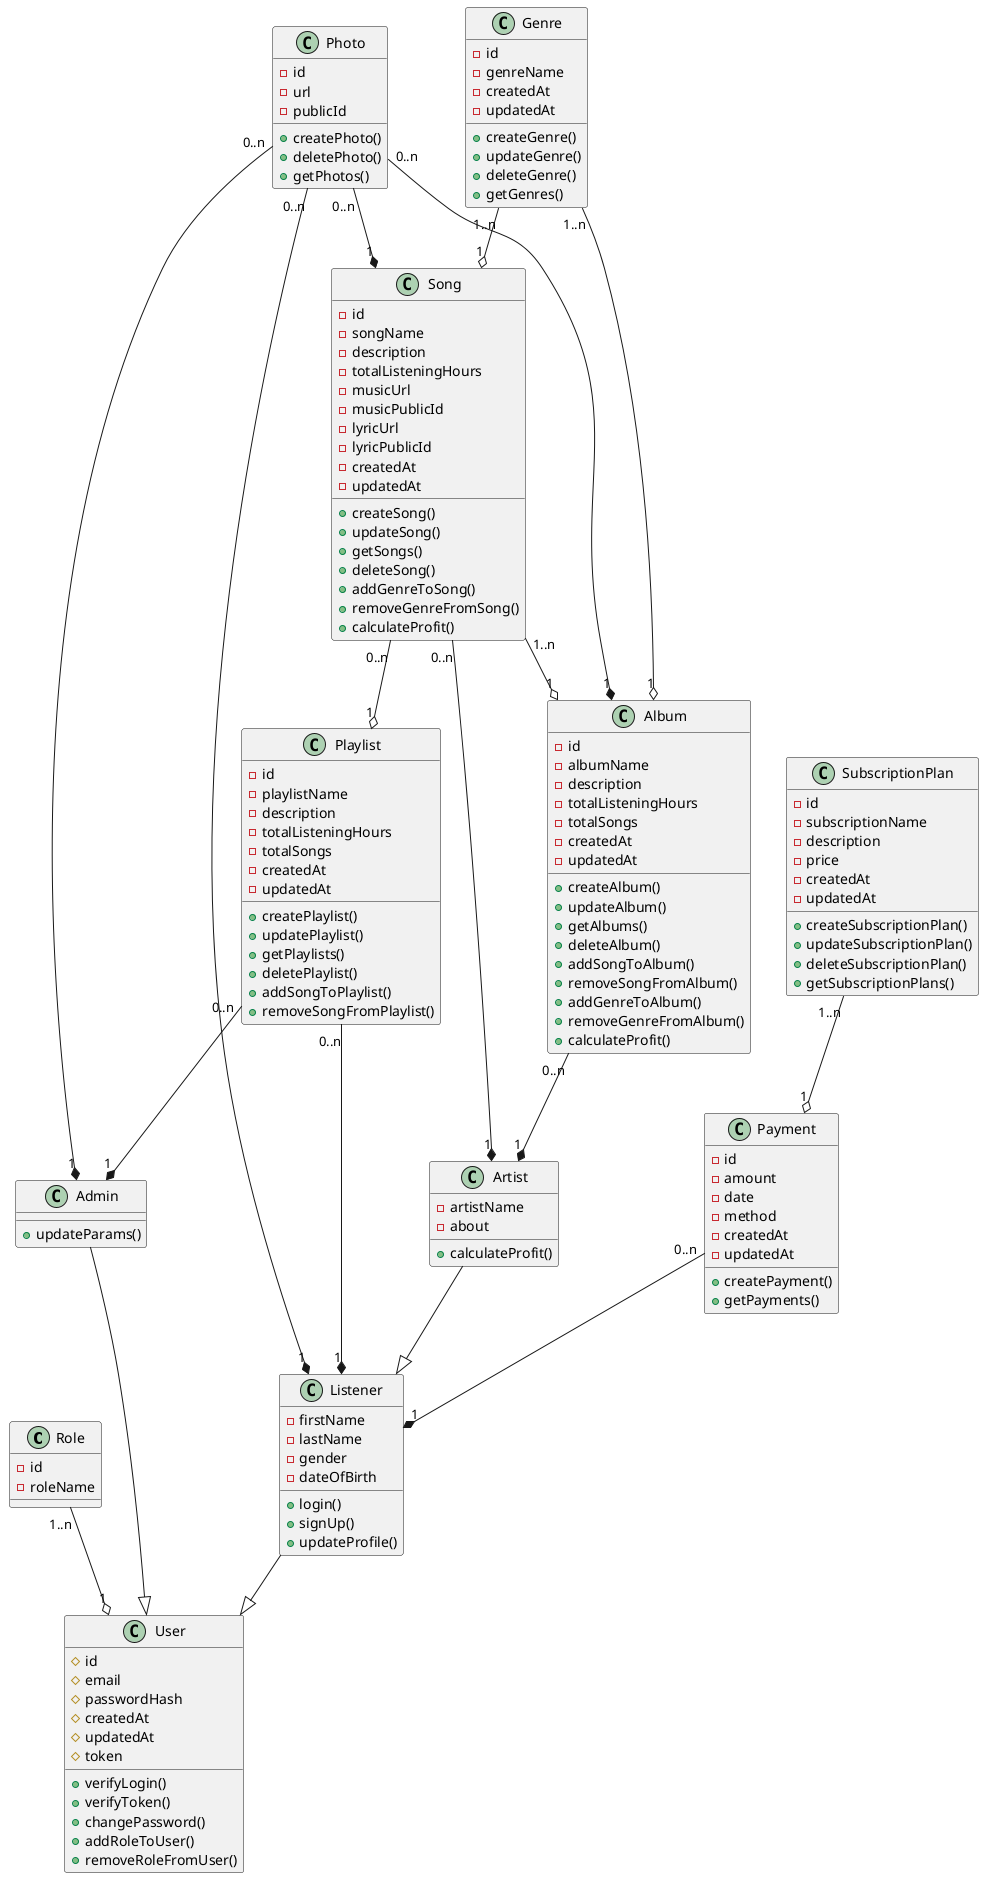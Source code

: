 @startuml 
class Role {
    -id
    -roleName
}

class User {
    #id
    #email
    #passwordHash
    #createdAt
    #updatedAt
    #token
    +verifyLogin()
    +verifyToken()
    +changePassword()
    +addRoleToUser()
    +removeRoleFromUser()
}

class Listener {
    -firstName 
    -lastName 
    -gender 
    -dateOfBirth
    +login()
    +signUp()
    +updateProfile()
}

class Artist {
    -artistName 
    -about 
    +calculateProfit()
}

class Admin {
    +updateParams()
}

class Photo {
    -id 
    -url 
    -publicId
    +createPhoto()
    +deletePhoto()
    +getPhotos()
}

class Genre {
    -id 
    -genreName 
    -createdAt 
    -updatedAt 
    +createGenre()
    +updateGenre()
    +deleteGenre()
    +getGenres()
}

class Song {
    -id
    -songName 
    -description
    -totalListeningHours
    -musicUrl
    -musicPublicId
    -lyricUrl
    -lyricPublicId
    -createdAt 
    -updatedAt 
    +createSong()
    +updateSong()
    +getSongs()
    +deleteSong()
    +addGenreToSong()
    +removeGenreFromSong()
    +calculateProfit()
}

class Playlist {
    -id 
    -playlistName 
    -description
    -totalListeningHours
    -totalSongs 
    -createdAt 
    -updatedAt 
    +createPlaylist()
    +updatePlaylist()
    +getPlaylists()
    +deletePlaylist()
    +addSongToPlaylist()
    +removeSongFromPlaylist()
}

class Album {
    -id 
    -albumName 
    -description
    -totalListeningHours
    -totalSongs 
    -createdAt 
    -updatedAt 
    +createAlbum()
    +updateAlbum()
    +getAlbums()
    +deleteAlbum()
    +addSongToAlbum()
    +removeSongFromAlbum()
    +addGenreToAlbum()
    +removeGenreFromAlbum()
    +calculateProfit()
}

class SubscriptionPlan {
    -id 
    -subscriptionName
    -description 
    -price
    -createdAt 
    -updatedAt 
    +createSubscriptionPlan()
    +updateSubscriptionPlan()
    +deleteSubscriptionPlan()
    +getSubscriptionPlans()
}

class Payment {
    -id 
    -amount 
    -date 
    -method 
    -createdAt
    -updatedAt
    +createPayment()
    +getPayments()
}

Listener --|> User
Artist --|> Listener 
Admin --|> User
Role "1..n" --o "1" User
Song "0..n" --* "1" Artist
Song "0..n" --o "1" Playlist
Song "1..n" --o "1" Album
Genre "1..n" --o "1" Song
Genre "1..n" --o "1" Album
Playlist "0..n" --* "1" Listener
Playlist "0..n" --* "1" Admin
Album "0..n" --* "1" Artist
Photo "0..n" --* "1" Listener
Photo "0..n" --* "1" Admin
Photo "0..n" --* "1" Song
Photo "0..n" --* "1" Album
Payment "0..n" --* "1" Listener
SubscriptionPlan "1..n" --o "1" Payment

@enduml